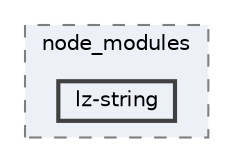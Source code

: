 digraph "pkiclassroomrescheduler/src/main/frontend/node_modules/lz-string"
{
 // LATEX_PDF_SIZE
  bgcolor="transparent";
  edge [fontname=Helvetica,fontsize=10,labelfontname=Helvetica,labelfontsize=10];
  node [fontname=Helvetica,fontsize=10,shape=box,height=0.2,width=0.4];
  compound=true
  subgraph clusterdir_72953eda66ccb3a2722c28e1c3e6c23b {
    graph [ bgcolor="#edf0f7", pencolor="grey50", label="node_modules", fontname=Helvetica,fontsize=10 style="filled,dashed", URL="dir_72953eda66ccb3a2722c28e1c3e6c23b.html",tooltip=""]
  dir_2cd91cadc4056d3f6976b73e926a51a1 [label="lz-string", fillcolor="#edf0f7", color="grey25", style="filled,bold", URL="dir_2cd91cadc4056d3f6976b73e926a51a1.html",tooltip=""];
  }
}
